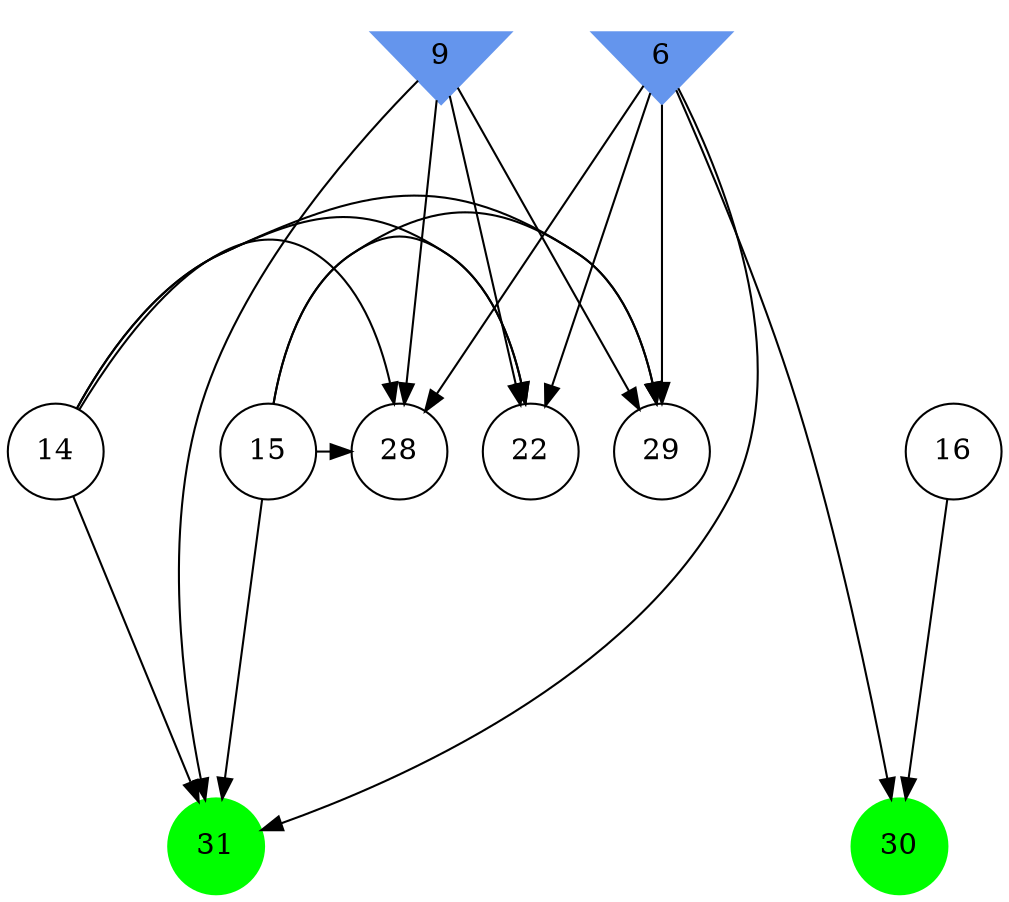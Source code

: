 digraph brain {
	ranksep=2.0;
	6 [shape=invtriangle,style=filled,color=cornflowerblue];
	9 [shape=invtriangle,style=filled,color=cornflowerblue];
	14 [shape=circle,color=black];
	15 [shape=circle,color=black];
	16 [shape=circle,color=black];
	22 [shape=circle,color=black];
	28 [shape=circle,color=black];
	29 [shape=circle,color=black];
	30 [shape=circle,style=filled,color=green];
	31 [shape=circle,style=filled,color=green];
	14	->	22;
	14	->	28;
	14	->	29;
	14	->	31;
	6	->	22;
	6	->	28;
	6	->	29;
	6	->	31;
	9	->	22;
	9	->	28;
	9	->	29;
	9	->	31;
	15	->	22;
	15	->	28;
	15	->	29;
	15	->	31;
	16	->	30;
	6	->	30;
	{ rank=same; 6; 9; }
	{ rank=same; 14; 15; 16; 22; 28; 29; }
	{ rank=same; 30; 31; }
}
